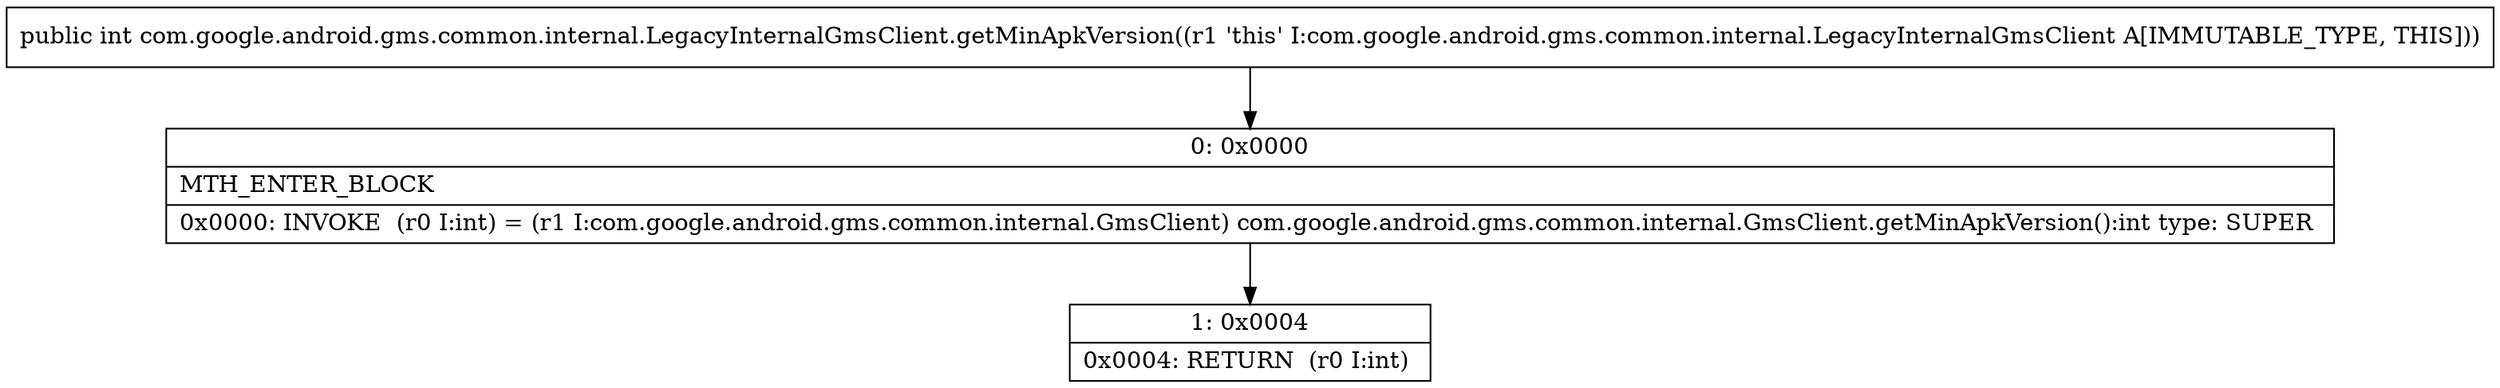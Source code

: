 digraph "CFG forcom.google.android.gms.common.internal.LegacyInternalGmsClient.getMinApkVersion()I" {
Node_0 [shape=record,label="{0\:\ 0x0000|MTH_ENTER_BLOCK\l|0x0000: INVOKE  (r0 I:int) = (r1 I:com.google.android.gms.common.internal.GmsClient) com.google.android.gms.common.internal.GmsClient.getMinApkVersion():int type: SUPER \l}"];
Node_1 [shape=record,label="{1\:\ 0x0004|0x0004: RETURN  (r0 I:int) \l}"];
MethodNode[shape=record,label="{public int com.google.android.gms.common.internal.LegacyInternalGmsClient.getMinApkVersion((r1 'this' I:com.google.android.gms.common.internal.LegacyInternalGmsClient A[IMMUTABLE_TYPE, THIS])) }"];
MethodNode -> Node_0;
Node_0 -> Node_1;
}

